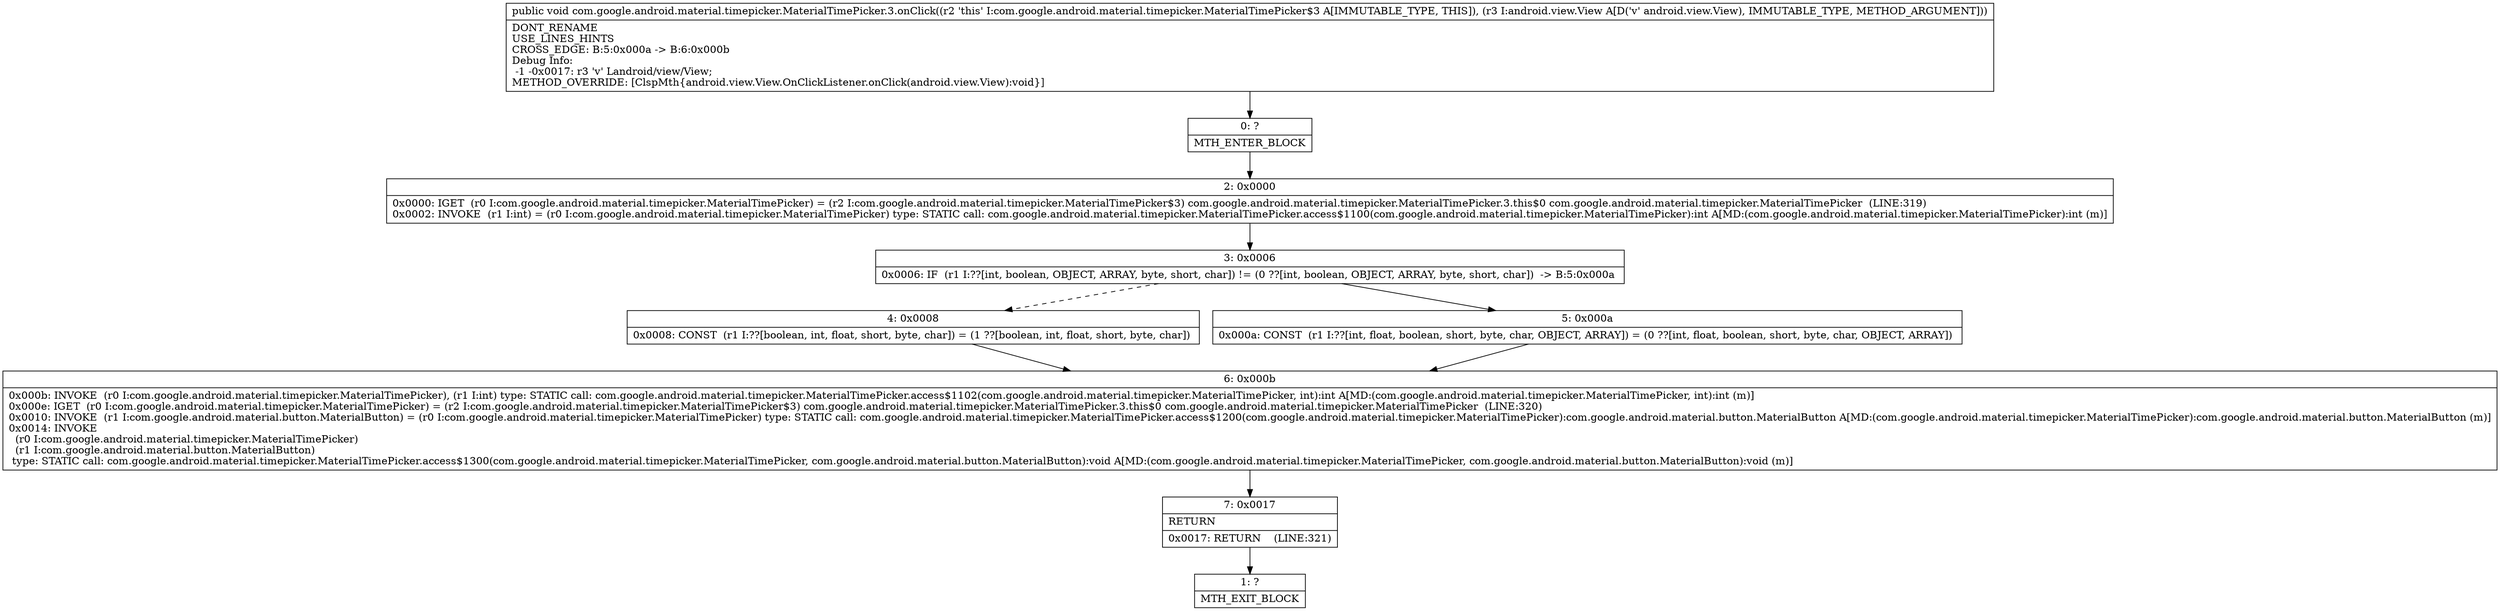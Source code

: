 digraph "CFG forcom.google.android.material.timepicker.MaterialTimePicker.3.onClick(Landroid\/view\/View;)V" {
Node_0 [shape=record,label="{0\:\ ?|MTH_ENTER_BLOCK\l}"];
Node_2 [shape=record,label="{2\:\ 0x0000|0x0000: IGET  (r0 I:com.google.android.material.timepicker.MaterialTimePicker) = (r2 I:com.google.android.material.timepicker.MaterialTimePicker$3) com.google.android.material.timepicker.MaterialTimePicker.3.this$0 com.google.android.material.timepicker.MaterialTimePicker  (LINE:319)\l0x0002: INVOKE  (r1 I:int) = (r0 I:com.google.android.material.timepicker.MaterialTimePicker) type: STATIC call: com.google.android.material.timepicker.MaterialTimePicker.access$1100(com.google.android.material.timepicker.MaterialTimePicker):int A[MD:(com.google.android.material.timepicker.MaterialTimePicker):int (m)]\l}"];
Node_3 [shape=record,label="{3\:\ 0x0006|0x0006: IF  (r1 I:??[int, boolean, OBJECT, ARRAY, byte, short, char]) != (0 ??[int, boolean, OBJECT, ARRAY, byte, short, char])  \-\> B:5:0x000a \l}"];
Node_4 [shape=record,label="{4\:\ 0x0008|0x0008: CONST  (r1 I:??[boolean, int, float, short, byte, char]) = (1 ??[boolean, int, float, short, byte, char]) \l}"];
Node_6 [shape=record,label="{6\:\ 0x000b|0x000b: INVOKE  (r0 I:com.google.android.material.timepicker.MaterialTimePicker), (r1 I:int) type: STATIC call: com.google.android.material.timepicker.MaterialTimePicker.access$1102(com.google.android.material.timepicker.MaterialTimePicker, int):int A[MD:(com.google.android.material.timepicker.MaterialTimePicker, int):int (m)]\l0x000e: IGET  (r0 I:com.google.android.material.timepicker.MaterialTimePicker) = (r2 I:com.google.android.material.timepicker.MaterialTimePicker$3) com.google.android.material.timepicker.MaterialTimePicker.3.this$0 com.google.android.material.timepicker.MaterialTimePicker  (LINE:320)\l0x0010: INVOKE  (r1 I:com.google.android.material.button.MaterialButton) = (r0 I:com.google.android.material.timepicker.MaterialTimePicker) type: STATIC call: com.google.android.material.timepicker.MaterialTimePicker.access$1200(com.google.android.material.timepicker.MaterialTimePicker):com.google.android.material.button.MaterialButton A[MD:(com.google.android.material.timepicker.MaterialTimePicker):com.google.android.material.button.MaterialButton (m)]\l0x0014: INVOKE  \l  (r0 I:com.google.android.material.timepicker.MaterialTimePicker)\l  (r1 I:com.google.android.material.button.MaterialButton)\l type: STATIC call: com.google.android.material.timepicker.MaterialTimePicker.access$1300(com.google.android.material.timepicker.MaterialTimePicker, com.google.android.material.button.MaterialButton):void A[MD:(com.google.android.material.timepicker.MaterialTimePicker, com.google.android.material.button.MaterialButton):void (m)]\l}"];
Node_7 [shape=record,label="{7\:\ 0x0017|RETURN\l|0x0017: RETURN    (LINE:321)\l}"];
Node_1 [shape=record,label="{1\:\ ?|MTH_EXIT_BLOCK\l}"];
Node_5 [shape=record,label="{5\:\ 0x000a|0x000a: CONST  (r1 I:??[int, float, boolean, short, byte, char, OBJECT, ARRAY]) = (0 ??[int, float, boolean, short, byte, char, OBJECT, ARRAY]) \l}"];
MethodNode[shape=record,label="{public void com.google.android.material.timepicker.MaterialTimePicker.3.onClick((r2 'this' I:com.google.android.material.timepicker.MaterialTimePicker$3 A[IMMUTABLE_TYPE, THIS]), (r3 I:android.view.View A[D('v' android.view.View), IMMUTABLE_TYPE, METHOD_ARGUMENT]))  | DONT_RENAME\lUSE_LINES_HINTS\lCROSS_EDGE: B:5:0x000a \-\> B:6:0x000b\lDebug Info:\l  \-1 \-0x0017: r3 'v' Landroid\/view\/View;\lMETHOD_OVERRIDE: [ClspMth\{android.view.View.OnClickListener.onClick(android.view.View):void\}]\l}"];
MethodNode -> Node_0;Node_0 -> Node_2;
Node_2 -> Node_3;
Node_3 -> Node_4[style=dashed];
Node_3 -> Node_5;
Node_4 -> Node_6;
Node_6 -> Node_7;
Node_7 -> Node_1;
Node_5 -> Node_6;
}

